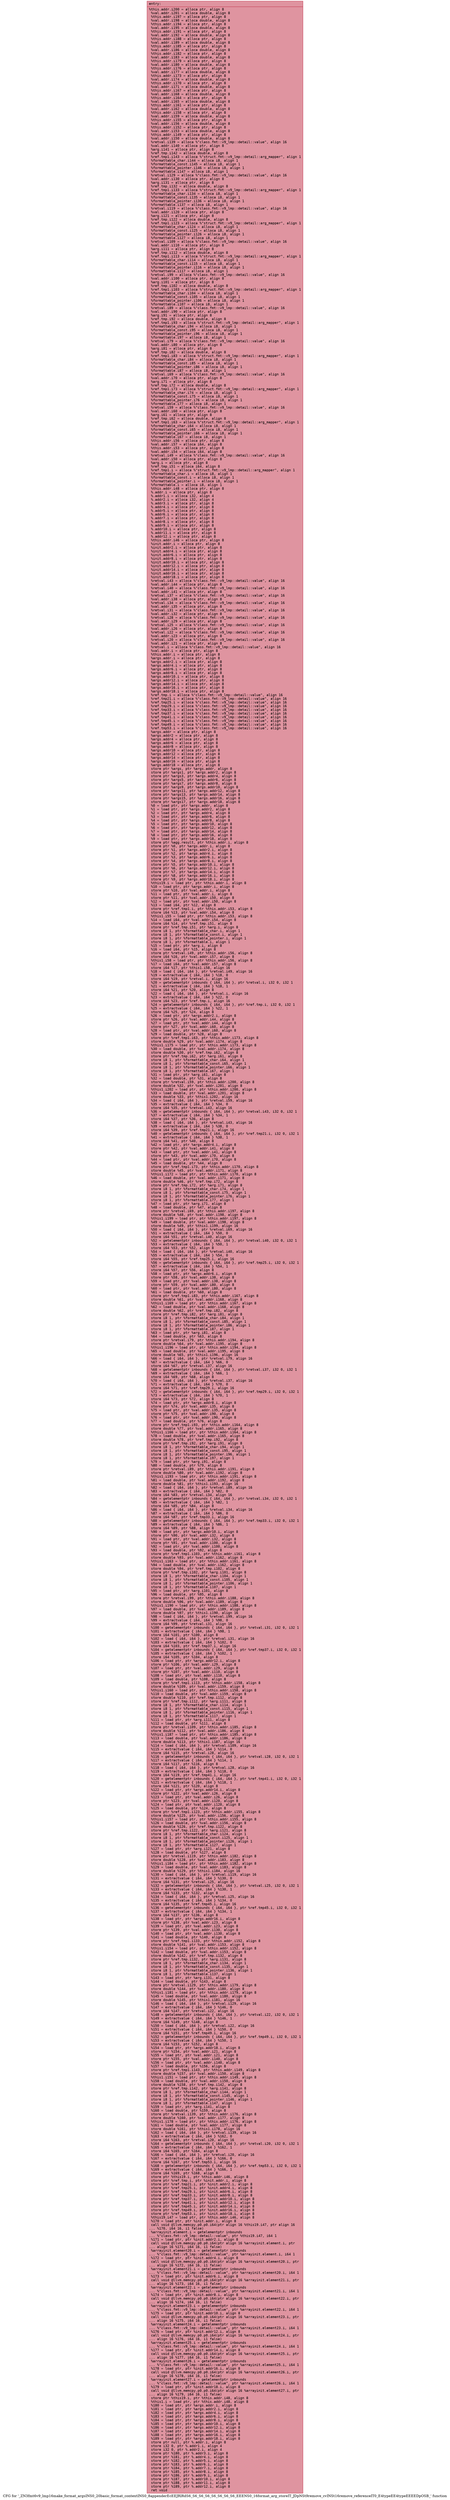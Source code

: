 digraph "CFG for '_ZN3fmt6v9_lmp16make_format_argsINS0_20basic_format_contextINS0_8appenderEcEEJRlRdS6_S6_S6_S6_S6_S6_S6_S6_EEENS0_16format_arg_storeIT_JDpNSt9remove_cvINSt16remove_referenceIT0_E4typeEE4typeEEEEDpOSB_' function" {
	label="CFG for '_ZN3fmt6v9_lmp16make_format_argsINS0_20basic_format_contextINS0_8appenderEcEEJRlRdS6_S6_S6_S6_S6_S6_S6_S6_EEENS0_16format_arg_storeIT_JDpNSt9remove_cvINSt16remove_referenceIT0_E4typeEE4typeEEEEDpOSB_' function";

	Node0x55c2b67b36b0 [shape=record,color="#b70d28ff", style=filled, fillcolor="#b70d2870" fontname="Courier",label="{entry:\l|  %this.addr.i200 = alloca ptr, align 8\l  %val.addr.i201 = alloca double, align 8\l  %this.addr.i197 = alloca ptr, align 8\l  %val.addr.i198 = alloca double, align 8\l  %this.addr.i194 = alloca ptr, align 8\l  %val.addr.i195 = alloca double, align 8\l  %this.addr.i191 = alloca ptr, align 8\l  %val.addr.i192 = alloca double, align 8\l  %this.addr.i188 = alloca ptr, align 8\l  %val.addr.i189 = alloca double, align 8\l  %this.addr.i185 = alloca ptr, align 8\l  %val.addr.i186 = alloca double, align 8\l  %this.addr.i182 = alloca ptr, align 8\l  %val.addr.i183 = alloca double, align 8\l  %this.addr.i179 = alloca ptr, align 8\l  %val.addr.i180 = alloca double, align 8\l  %this.addr.i176 = alloca ptr, align 8\l  %val.addr.i177 = alloca double, align 8\l  %this.addr.i173 = alloca ptr, align 8\l  %val.addr.i174 = alloca double, align 8\l  %this.addr.i170 = alloca ptr, align 8\l  %val.addr.i171 = alloca double, align 8\l  %this.addr.i167 = alloca ptr, align 8\l  %val.addr.i168 = alloca double, align 8\l  %this.addr.i164 = alloca ptr, align 8\l  %val.addr.i165 = alloca double, align 8\l  %this.addr.i161 = alloca ptr, align 8\l  %val.addr.i162 = alloca double, align 8\l  %this.addr.i158 = alloca ptr, align 8\l  %val.addr.i159 = alloca double, align 8\l  %this.addr.i155 = alloca ptr, align 8\l  %val.addr.i156 = alloca double, align 8\l  %this.addr.i152 = alloca ptr, align 8\l  %val.addr.i153 = alloca double, align 8\l  %this.addr.i149 = alloca ptr, align 8\l  %val.addr.i150 = alloca double, align 8\l  %retval.i139 = alloca %\"class.fmt::v9_lmp::detail::value\", align 16\l  %val.addr.i140 = alloca ptr, align 8\l  %arg.i141 = alloca ptr, align 8\l  %ref.tmp.i142 = alloca double, align 8\l  %ref.tmp1.i143 = alloca %\"struct.fmt::v9_lmp::detail::arg_mapper\", align 1\l  %formattable_char.i144 = alloca i8, align 1\l  %formattable_const.i145 = alloca i8, align 1\l  %formattable_pointer.i146 = alloca i8, align 1\l  %formattable.i147 = alloca i8, align 1\l  %retval.i129 = alloca %\"class.fmt::v9_lmp::detail::value\", align 16\l  %val.addr.i130 = alloca ptr, align 8\l  %arg.i131 = alloca ptr, align 8\l  %ref.tmp.i132 = alloca double, align 8\l  %ref.tmp1.i133 = alloca %\"struct.fmt::v9_lmp::detail::arg_mapper\", align 1\l  %formattable_char.i134 = alloca i8, align 1\l  %formattable_const.i135 = alloca i8, align 1\l  %formattable_pointer.i136 = alloca i8, align 1\l  %formattable.i137 = alloca i8, align 1\l  %retval.i119 = alloca %\"class.fmt::v9_lmp::detail::value\", align 16\l  %val.addr.i120 = alloca ptr, align 8\l  %arg.i121 = alloca ptr, align 8\l  %ref.tmp.i122 = alloca double, align 8\l  %ref.tmp1.i123 = alloca %\"struct.fmt::v9_lmp::detail::arg_mapper\", align 1\l  %formattable_char.i124 = alloca i8, align 1\l  %formattable_const.i125 = alloca i8, align 1\l  %formattable_pointer.i126 = alloca i8, align 1\l  %formattable.i127 = alloca i8, align 1\l  %retval.i109 = alloca %\"class.fmt::v9_lmp::detail::value\", align 16\l  %val.addr.i110 = alloca ptr, align 8\l  %arg.i111 = alloca ptr, align 8\l  %ref.tmp.i112 = alloca double, align 8\l  %ref.tmp1.i113 = alloca %\"struct.fmt::v9_lmp::detail::arg_mapper\", align 1\l  %formattable_char.i114 = alloca i8, align 1\l  %formattable_const.i115 = alloca i8, align 1\l  %formattable_pointer.i116 = alloca i8, align 1\l  %formattable.i117 = alloca i8, align 1\l  %retval.i99 = alloca %\"class.fmt::v9_lmp::detail::value\", align 16\l  %val.addr.i100 = alloca ptr, align 8\l  %arg.i101 = alloca ptr, align 8\l  %ref.tmp.i102 = alloca double, align 8\l  %ref.tmp1.i103 = alloca %\"struct.fmt::v9_lmp::detail::arg_mapper\", align 1\l  %formattable_char.i104 = alloca i8, align 1\l  %formattable_const.i105 = alloca i8, align 1\l  %formattable_pointer.i106 = alloca i8, align 1\l  %formattable.i107 = alloca i8, align 1\l  %retval.i89 = alloca %\"class.fmt::v9_lmp::detail::value\", align 16\l  %val.addr.i90 = alloca ptr, align 8\l  %arg.i91 = alloca ptr, align 8\l  %ref.tmp.i92 = alloca double, align 8\l  %ref.tmp1.i93 = alloca %\"struct.fmt::v9_lmp::detail::arg_mapper\", align 1\l  %formattable_char.i94 = alloca i8, align 1\l  %formattable_const.i95 = alloca i8, align 1\l  %formattable_pointer.i96 = alloca i8, align 1\l  %formattable.i97 = alloca i8, align 1\l  %retval.i79 = alloca %\"class.fmt::v9_lmp::detail::value\", align 16\l  %val.addr.i80 = alloca ptr, align 8\l  %arg.i81 = alloca ptr, align 8\l  %ref.tmp.i82 = alloca double, align 8\l  %ref.tmp1.i83 = alloca %\"struct.fmt::v9_lmp::detail::arg_mapper\", align 1\l  %formattable_char.i84 = alloca i8, align 1\l  %formattable_const.i85 = alloca i8, align 1\l  %formattable_pointer.i86 = alloca i8, align 1\l  %formattable.i87 = alloca i8, align 1\l  %retval.i69 = alloca %\"class.fmt::v9_lmp::detail::value\", align 16\l  %val.addr.i70 = alloca ptr, align 8\l  %arg.i71 = alloca ptr, align 8\l  %ref.tmp.i72 = alloca double, align 8\l  %ref.tmp1.i73 = alloca %\"struct.fmt::v9_lmp::detail::arg_mapper\", align 1\l  %formattable_char.i74 = alloca i8, align 1\l  %formattable_const.i75 = alloca i8, align 1\l  %formattable_pointer.i76 = alloca i8, align 1\l  %formattable.i77 = alloca i8, align 1\l  %retval.i59 = alloca %\"class.fmt::v9_lmp::detail::value\", align 16\l  %val.addr.i60 = alloca ptr, align 8\l  %arg.i61 = alloca ptr, align 8\l  %ref.tmp.i62 = alloca double, align 8\l  %ref.tmp1.i63 = alloca %\"struct.fmt::v9_lmp::detail::arg_mapper\", align 1\l  %formattable_char.i64 = alloca i8, align 1\l  %formattable_const.i65 = alloca i8, align 1\l  %formattable_pointer.i66 = alloca i8, align 1\l  %formattable.i67 = alloca i8, align 1\l  %this.addr.i56 = alloca ptr, align 8\l  %val.addr.i57 = alloca i64, align 8\l  %this.addr.i53 = alloca ptr, align 8\l  %val.addr.i54 = alloca i64, align 8\l  %retval.i49 = alloca %\"class.fmt::v9_lmp::detail::value\", align 16\l  %val.addr.i50 = alloca ptr, align 8\l  %arg.i = alloca ptr, align 8\l  %ref.tmp.i51 = alloca i64, align 8\l  %ref.tmp1.i = alloca %\"struct.fmt::v9_lmp::detail::arg_mapper\", align 1\l  %formattable_char.i = alloca i8, align 1\l  %formattable_const.i = alloca i8, align 1\l  %formattable_pointer.i = alloca i8, align 1\l  %formattable.i = alloca i8, align 1\l  %this.addr.i48 = alloca ptr, align 8\l  %.addr.i = alloca ptr, align 8\l  %.addr1.i = alloca i32, align 4\l  %.addr2.i = alloca i32, align 4\l  %.addr3.i = alloca ptr, align 8\l  %.addr4.i = alloca ptr, align 8\l  %.addr5.i = alloca ptr, align 8\l  %.addr6.i = alloca ptr, align 8\l  %.addr7.i = alloca ptr, align 8\l  %.addr8.i = alloca ptr, align 8\l  %.addr9.i = alloca ptr, align 8\l  %.addr10.i = alloca ptr, align 8\l  %.addr11.i = alloca ptr, align 8\l  %.addr12.i = alloca ptr, align 8\l  %this.addr.i46 = alloca ptr, align 8\l  %init.addr.i = alloca ptr, align 8\l  %init.addr2.i = alloca ptr, align 8\l  %init.addr4.i = alloca ptr, align 8\l  %init.addr6.i = alloca ptr, align 8\l  %init.addr8.i = alloca ptr, align 8\l  %init.addr10.i = alloca ptr, align 8\l  %init.addr12.i = alloca ptr, align 8\l  %init.addr14.i = alloca ptr, align 8\l  %init.addr16.i = alloca ptr, align 8\l  %init.addr18.i = alloca ptr, align 8\l  %retval.i43 = alloca %\"class.fmt::v9_lmp::detail::value\", align 16\l  %val.addr.i44 = alloca ptr, align 8\l  %retval.i40 = alloca %\"class.fmt::v9_lmp::detail::value\", align 16\l  %val.addr.i41 = alloca ptr, align 8\l  %retval.i37 = alloca %\"class.fmt::v9_lmp::detail::value\", align 16\l  %val.addr.i38 = alloca ptr, align 8\l  %retval.i34 = alloca %\"class.fmt::v9_lmp::detail::value\", align 16\l  %val.addr.i35 = alloca ptr, align 8\l  %retval.i31 = alloca %\"class.fmt::v9_lmp::detail::value\", align 16\l  %val.addr.i32 = alloca ptr, align 8\l  %retval.i28 = alloca %\"class.fmt::v9_lmp::detail::value\", align 16\l  %val.addr.i29 = alloca ptr, align 8\l  %retval.i25 = alloca %\"class.fmt::v9_lmp::detail::value\", align 16\l  %val.addr.i26 = alloca ptr, align 8\l  %retval.i22 = alloca %\"class.fmt::v9_lmp::detail::value\", align 16\l  %val.addr.i23 = alloca ptr, align 8\l  %retval.i20 = alloca %\"class.fmt::v9_lmp::detail::value\", align 16\l  %val.addr.i21 = alloca ptr, align 8\l  %retval.i = alloca %\"class.fmt::v9_lmp::detail::value\", align 16\l  %val.addr.i = alloca ptr, align 8\l  %this.addr.i = alloca ptr, align 8\l  %args.addr.i = alloca ptr, align 8\l  %args.addr2.i = alloca ptr, align 8\l  %args.addr4.i = alloca ptr, align 8\l  %args.addr6.i = alloca ptr, align 8\l  %args.addr8.i = alloca ptr, align 8\l  %args.addr10.i = alloca ptr, align 8\l  %args.addr12.i = alloca ptr, align 8\l  %args.addr14.i = alloca ptr, align 8\l  %args.addr16.i = alloca ptr, align 8\l  %args.addr18.i = alloca ptr, align 8\l  %ref.tmp.i = alloca %\"class.fmt::v9_lmp::detail::value\", align 16\l  %ref.tmp21.i = alloca %\"class.fmt::v9_lmp::detail::value\", align 16\l  %ref.tmp25.i = alloca %\"class.fmt::v9_lmp::detail::value\", align 16\l  %ref.tmp29.i = alloca %\"class.fmt::v9_lmp::detail::value\", align 16\l  %ref.tmp33.i = alloca %\"class.fmt::v9_lmp::detail::value\", align 16\l  %ref.tmp37.i = alloca %\"class.fmt::v9_lmp::detail::value\", align 16\l  %ref.tmp41.i = alloca %\"class.fmt::v9_lmp::detail::value\", align 16\l  %ref.tmp45.i = alloca %\"class.fmt::v9_lmp::detail::value\", align 16\l  %ref.tmp49.i = alloca %\"class.fmt::v9_lmp::detail::value\", align 16\l  %ref.tmp53.i = alloca %\"class.fmt::v9_lmp::detail::value\", align 16\l  %args.addr = alloca ptr, align 8\l  %args.addr2 = alloca ptr, align 8\l  %args.addr4 = alloca ptr, align 8\l  %args.addr6 = alloca ptr, align 8\l  %args.addr8 = alloca ptr, align 8\l  %args.addr10 = alloca ptr, align 8\l  %args.addr12 = alloca ptr, align 8\l  %args.addr14 = alloca ptr, align 8\l  %args.addr16 = alloca ptr, align 8\l  %args.addr18 = alloca ptr, align 8\l  store ptr %args, ptr %args.addr, align 8\l  store ptr %args1, ptr %args.addr2, align 8\l  store ptr %args3, ptr %args.addr4, align 8\l  store ptr %args5, ptr %args.addr6, align 8\l  store ptr %args7, ptr %args.addr8, align 8\l  store ptr %args9, ptr %args.addr10, align 8\l  store ptr %args11, ptr %args.addr12, align 8\l  store ptr %args13, ptr %args.addr14, align 8\l  store ptr %args15, ptr %args.addr16, align 8\l  store ptr %args17, ptr %args.addr18, align 8\l  %0 = load ptr, ptr %args.addr, align 8\l  %1 = load ptr, ptr %args.addr2, align 8\l  %2 = load ptr, ptr %args.addr4, align 8\l  %3 = load ptr, ptr %args.addr6, align 8\l  %4 = load ptr, ptr %args.addr8, align 8\l  %5 = load ptr, ptr %args.addr10, align 8\l  %6 = load ptr, ptr %args.addr12, align 8\l  %7 = load ptr, ptr %args.addr14, align 8\l  %8 = load ptr, ptr %args.addr16, align 8\l  %9 = load ptr, ptr %args.addr18, align 8\l  store ptr %agg.result, ptr %this.addr.i, align 8\l  store ptr %0, ptr %args.addr.i, align 8\l  store ptr %1, ptr %args.addr2.i, align 8\l  store ptr %2, ptr %args.addr4.i, align 8\l  store ptr %3, ptr %args.addr6.i, align 8\l  store ptr %4, ptr %args.addr8.i, align 8\l  store ptr %5, ptr %args.addr10.i, align 8\l  store ptr %6, ptr %args.addr12.i, align 8\l  store ptr %7, ptr %args.addr14.i, align 8\l  store ptr %8, ptr %args.addr16.i, align 8\l  store ptr %9, ptr %args.addr18.i, align 8\l  %this19.i = load ptr, ptr %this.addr.i, align 8\l  %10 = load ptr, ptr %args.addr.i, align 8\l  store ptr %10, ptr %val.addr.i, align 8\l  %11 = load ptr, ptr %val.addr.i, align 8\l  store ptr %11, ptr %val.addr.i50, align 8\l  %12 = load ptr, ptr %val.addr.i50, align 8\l  %13 = load i64, ptr %12, align 8\l  store ptr %ref.tmp1.i, ptr %this.addr.i53, align 8\l  store i64 %13, ptr %val.addr.i54, align 8\l  %this1.i55 = load ptr, ptr %this.addr.i53, align 8\l  %14 = load i64, ptr %val.addr.i54, align 8\l  store i64 %14, ptr %ref.tmp.i51, align 8\l  store ptr %ref.tmp.i51, ptr %arg.i, align 8\l  store i8 1, ptr %formattable_char.i, align 1\l  store i8 1, ptr %formattable_const.i, align 1\l  store i8 1, ptr %formattable_pointer.i, align 1\l  store i8 1, ptr %formattable.i, align 1\l  %15 = load ptr, ptr %arg.i, align 8\l  %16 = load i64, ptr %15, align 8\l  store ptr %retval.i49, ptr %this.addr.i56, align 8\l  store i64 %16, ptr %val.addr.i57, align 8\l  %this1.i58 = load ptr, ptr %this.addr.i56, align 8\l  %17 = load i64, ptr %val.addr.i57, align 8\l  store i64 %17, ptr %this1.i58, align 16\l  %18 = load \{ i64, i64 \}, ptr %retval.i49, align 16\l  %19 = extractvalue \{ i64, i64 \} %18, 0\l  store i64 %19, ptr %retval.i, align 16\l  %20 = getelementptr inbounds \{ i64, i64 \}, ptr %retval.i, i32 0, i32 1\l  %21 = extractvalue \{ i64, i64 \} %18, 1\l  store i64 %21, ptr %20, align 8\l  %22 = load \{ i64, i64 \}, ptr %retval.i, align 16\l  %23 = extractvalue \{ i64, i64 \} %22, 0\l  store i64 %23, ptr %ref.tmp.i, align 16\l  %24 = getelementptr inbounds \{ i64, i64 \}, ptr %ref.tmp.i, i32 0, i32 1\l  %25 = extractvalue \{ i64, i64 \} %22, 1\l  store i64 %25, ptr %24, align 8\l  %26 = load ptr, ptr %args.addr2.i, align 8\l  store ptr %26, ptr %val.addr.i44, align 8\l  %27 = load ptr, ptr %val.addr.i44, align 8\l  store ptr %27, ptr %val.addr.i60, align 8\l  %28 = load ptr, ptr %val.addr.i60, align 8\l  %29 = load double, ptr %28, align 8\l  store ptr %ref.tmp1.i63, ptr %this.addr.i173, align 8\l  store double %29, ptr %val.addr.i174, align 8\l  %this1.i175 = load ptr, ptr %this.addr.i173, align 8\l  %30 = load double, ptr %val.addr.i174, align 8\l  store double %30, ptr %ref.tmp.i62, align 8\l  store ptr %ref.tmp.i62, ptr %arg.i61, align 8\l  store i8 1, ptr %formattable_char.i64, align 1\l  store i8 1, ptr %formattable_const.i65, align 1\l  store i8 1, ptr %formattable_pointer.i66, align 1\l  store i8 1, ptr %formattable.i67, align 1\l  %31 = load ptr, ptr %arg.i61, align 8\l  %32 = load double, ptr %31, align 8\l  store ptr %retval.i59, ptr %this.addr.i200, align 8\l  store double %32, ptr %val.addr.i201, align 8\l  %this1.i202 = load ptr, ptr %this.addr.i200, align 8\l  %33 = load double, ptr %val.addr.i201, align 8\l  store double %33, ptr %this1.i202, align 16\l  %34 = load \{ i64, i64 \}, ptr %retval.i59, align 16\l  %35 = extractvalue \{ i64, i64 \} %34, 0\l  store i64 %35, ptr %retval.i43, align 16\l  %36 = getelementptr inbounds \{ i64, i64 \}, ptr %retval.i43, i32 0, i32 1\l  %37 = extractvalue \{ i64, i64 \} %34, 1\l  store i64 %37, ptr %36, align 8\l  %38 = load \{ i64, i64 \}, ptr %retval.i43, align 16\l  %39 = extractvalue \{ i64, i64 \} %38, 0\l  store i64 %39, ptr %ref.tmp21.i, align 16\l  %40 = getelementptr inbounds \{ i64, i64 \}, ptr %ref.tmp21.i, i32 0, i32 1\l  %41 = extractvalue \{ i64, i64 \} %38, 1\l  store i64 %41, ptr %40, align 8\l  %42 = load ptr, ptr %args.addr4.i, align 8\l  store ptr %42, ptr %val.addr.i41, align 8\l  %43 = load ptr, ptr %val.addr.i41, align 8\l  store ptr %43, ptr %val.addr.i70, align 8\l  %44 = load ptr, ptr %val.addr.i70, align 8\l  %45 = load double, ptr %44, align 8\l  store ptr %ref.tmp1.i73, ptr %this.addr.i170, align 8\l  store double %45, ptr %val.addr.i171, align 8\l  %this1.i172 = load ptr, ptr %this.addr.i170, align 8\l  %46 = load double, ptr %val.addr.i171, align 8\l  store double %46, ptr %ref.tmp.i72, align 8\l  store ptr %ref.tmp.i72, ptr %arg.i71, align 8\l  store i8 1, ptr %formattable_char.i74, align 1\l  store i8 1, ptr %formattable_const.i75, align 1\l  store i8 1, ptr %formattable_pointer.i76, align 1\l  store i8 1, ptr %formattable.i77, align 1\l  %47 = load ptr, ptr %arg.i71, align 8\l  %48 = load double, ptr %47, align 8\l  store ptr %retval.i69, ptr %this.addr.i197, align 8\l  store double %48, ptr %val.addr.i198, align 8\l  %this1.i199 = load ptr, ptr %this.addr.i197, align 8\l  %49 = load double, ptr %val.addr.i198, align 8\l  store double %49, ptr %this1.i199, align 16\l  %50 = load \{ i64, i64 \}, ptr %retval.i69, align 16\l  %51 = extractvalue \{ i64, i64 \} %50, 0\l  store i64 %51, ptr %retval.i40, align 16\l  %52 = getelementptr inbounds \{ i64, i64 \}, ptr %retval.i40, i32 0, i32 1\l  %53 = extractvalue \{ i64, i64 \} %50, 1\l  store i64 %53, ptr %52, align 8\l  %54 = load \{ i64, i64 \}, ptr %retval.i40, align 16\l  %55 = extractvalue \{ i64, i64 \} %54, 0\l  store i64 %55, ptr %ref.tmp25.i, align 16\l  %56 = getelementptr inbounds \{ i64, i64 \}, ptr %ref.tmp25.i, i32 0, i32 1\l  %57 = extractvalue \{ i64, i64 \} %54, 1\l  store i64 %57, ptr %56, align 8\l  %58 = load ptr, ptr %args.addr6.i, align 8\l  store ptr %58, ptr %val.addr.i38, align 8\l  %59 = load ptr, ptr %val.addr.i38, align 8\l  store ptr %59, ptr %val.addr.i80, align 8\l  %60 = load ptr, ptr %val.addr.i80, align 8\l  %61 = load double, ptr %60, align 8\l  store ptr %ref.tmp1.i83, ptr %this.addr.i167, align 8\l  store double %61, ptr %val.addr.i168, align 8\l  %this1.i169 = load ptr, ptr %this.addr.i167, align 8\l  %62 = load double, ptr %val.addr.i168, align 8\l  store double %62, ptr %ref.tmp.i82, align 8\l  store ptr %ref.tmp.i82, ptr %arg.i81, align 8\l  store i8 1, ptr %formattable_char.i84, align 1\l  store i8 1, ptr %formattable_const.i85, align 1\l  store i8 1, ptr %formattable_pointer.i86, align 1\l  store i8 1, ptr %formattable.i87, align 1\l  %63 = load ptr, ptr %arg.i81, align 8\l  %64 = load double, ptr %63, align 8\l  store ptr %retval.i79, ptr %this.addr.i194, align 8\l  store double %64, ptr %val.addr.i195, align 8\l  %this1.i196 = load ptr, ptr %this.addr.i194, align 8\l  %65 = load double, ptr %val.addr.i195, align 8\l  store double %65, ptr %this1.i196, align 16\l  %66 = load \{ i64, i64 \}, ptr %retval.i79, align 16\l  %67 = extractvalue \{ i64, i64 \} %66, 0\l  store i64 %67, ptr %retval.i37, align 16\l  %68 = getelementptr inbounds \{ i64, i64 \}, ptr %retval.i37, i32 0, i32 1\l  %69 = extractvalue \{ i64, i64 \} %66, 1\l  store i64 %69, ptr %68, align 8\l  %70 = load \{ i64, i64 \}, ptr %retval.i37, align 16\l  %71 = extractvalue \{ i64, i64 \} %70, 0\l  store i64 %71, ptr %ref.tmp29.i, align 16\l  %72 = getelementptr inbounds \{ i64, i64 \}, ptr %ref.tmp29.i, i32 0, i32 1\l  %73 = extractvalue \{ i64, i64 \} %70, 1\l  store i64 %73, ptr %72, align 8\l  %74 = load ptr, ptr %args.addr8.i, align 8\l  store ptr %74, ptr %val.addr.i35, align 8\l  %75 = load ptr, ptr %val.addr.i35, align 8\l  store ptr %75, ptr %val.addr.i90, align 8\l  %76 = load ptr, ptr %val.addr.i90, align 8\l  %77 = load double, ptr %76, align 8\l  store ptr %ref.tmp1.i93, ptr %this.addr.i164, align 8\l  store double %77, ptr %val.addr.i165, align 8\l  %this1.i166 = load ptr, ptr %this.addr.i164, align 8\l  %78 = load double, ptr %val.addr.i165, align 8\l  store double %78, ptr %ref.tmp.i92, align 8\l  store ptr %ref.tmp.i92, ptr %arg.i91, align 8\l  store i8 1, ptr %formattable_char.i94, align 1\l  store i8 1, ptr %formattable_const.i95, align 1\l  store i8 1, ptr %formattable_pointer.i96, align 1\l  store i8 1, ptr %formattable.i97, align 1\l  %79 = load ptr, ptr %arg.i91, align 8\l  %80 = load double, ptr %79, align 8\l  store ptr %retval.i89, ptr %this.addr.i191, align 8\l  store double %80, ptr %val.addr.i192, align 8\l  %this1.i193 = load ptr, ptr %this.addr.i191, align 8\l  %81 = load double, ptr %val.addr.i192, align 8\l  store double %81, ptr %this1.i193, align 16\l  %82 = load \{ i64, i64 \}, ptr %retval.i89, align 16\l  %83 = extractvalue \{ i64, i64 \} %82, 0\l  store i64 %83, ptr %retval.i34, align 16\l  %84 = getelementptr inbounds \{ i64, i64 \}, ptr %retval.i34, i32 0, i32 1\l  %85 = extractvalue \{ i64, i64 \} %82, 1\l  store i64 %85, ptr %84, align 8\l  %86 = load \{ i64, i64 \}, ptr %retval.i34, align 16\l  %87 = extractvalue \{ i64, i64 \} %86, 0\l  store i64 %87, ptr %ref.tmp33.i, align 16\l  %88 = getelementptr inbounds \{ i64, i64 \}, ptr %ref.tmp33.i, i32 0, i32 1\l  %89 = extractvalue \{ i64, i64 \} %86, 1\l  store i64 %89, ptr %88, align 8\l  %90 = load ptr, ptr %args.addr10.i, align 8\l  store ptr %90, ptr %val.addr.i32, align 8\l  %91 = load ptr, ptr %val.addr.i32, align 8\l  store ptr %91, ptr %val.addr.i100, align 8\l  %92 = load ptr, ptr %val.addr.i100, align 8\l  %93 = load double, ptr %92, align 8\l  store ptr %ref.tmp1.i103, ptr %this.addr.i161, align 8\l  store double %93, ptr %val.addr.i162, align 8\l  %this1.i163 = load ptr, ptr %this.addr.i161, align 8\l  %94 = load double, ptr %val.addr.i162, align 8\l  store double %94, ptr %ref.tmp.i102, align 8\l  store ptr %ref.tmp.i102, ptr %arg.i101, align 8\l  store i8 1, ptr %formattable_char.i104, align 1\l  store i8 1, ptr %formattable_const.i105, align 1\l  store i8 1, ptr %formattable_pointer.i106, align 1\l  store i8 1, ptr %formattable.i107, align 1\l  %95 = load ptr, ptr %arg.i101, align 8\l  %96 = load double, ptr %95, align 8\l  store ptr %retval.i99, ptr %this.addr.i188, align 8\l  store double %96, ptr %val.addr.i189, align 8\l  %this1.i190 = load ptr, ptr %this.addr.i188, align 8\l  %97 = load double, ptr %val.addr.i189, align 8\l  store double %97, ptr %this1.i190, align 16\l  %98 = load \{ i64, i64 \}, ptr %retval.i99, align 16\l  %99 = extractvalue \{ i64, i64 \} %98, 0\l  store i64 %99, ptr %retval.i31, align 16\l  %100 = getelementptr inbounds \{ i64, i64 \}, ptr %retval.i31, i32 0, i32 1\l  %101 = extractvalue \{ i64, i64 \} %98, 1\l  store i64 %101, ptr %100, align 8\l  %102 = load \{ i64, i64 \}, ptr %retval.i31, align 16\l  %103 = extractvalue \{ i64, i64 \} %102, 0\l  store i64 %103, ptr %ref.tmp37.i, align 16\l  %104 = getelementptr inbounds \{ i64, i64 \}, ptr %ref.tmp37.i, i32 0, i32 1\l  %105 = extractvalue \{ i64, i64 \} %102, 1\l  store i64 %105, ptr %104, align 8\l  %106 = load ptr, ptr %args.addr12.i, align 8\l  store ptr %106, ptr %val.addr.i29, align 8\l  %107 = load ptr, ptr %val.addr.i29, align 8\l  store ptr %107, ptr %val.addr.i110, align 8\l  %108 = load ptr, ptr %val.addr.i110, align 8\l  %109 = load double, ptr %108, align 8\l  store ptr %ref.tmp1.i113, ptr %this.addr.i158, align 8\l  store double %109, ptr %val.addr.i159, align 8\l  %this1.i160 = load ptr, ptr %this.addr.i158, align 8\l  %110 = load double, ptr %val.addr.i159, align 8\l  store double %110, ptr %ref.tmp.i112, align 8\l  store ptr %ref.tmp.i112, ptr %arg.i111, align 8\l  store i8 1, ptr %formattable_char.i114, align 1\l  store i8 1, ptr %formattable_const.i115, align 1\l  store i8 1, ptr %formattable_pointer.i116, align 1\l  store i8 1, ptr %formattable.i117, align 1\l  %111 = load ptr, ptr %arg.i111, align 8\l  %112 = load double, ptr %111, align 8\l  store ptr %retval.i109, ptr %this.addr.i185, align 8\l  store double %112, ptr %val.addr.i186, align 8\l  %this1.i187 = load ptr, ptr %this.addr.i185, align 8\l  %113 = load double, ptr %val.addr.i186, align 8\l  store double %113, ptr %this1.i187, align 16\l  %114 = load \{ i64, i64 \}, ptr %retval.i109, align 16\l  %115 = extractvalue \{ i64, i64 \} %114, 0\l  store i64 %115, ptr %retval.i28, align 16\l  %116 = getelementptr inbounds \{ i64, i64 \}, ptr %retval.i28, i32 0, i32 1\l  %117 = extractvalue \{ i64, i64 \} %114, 1\l  store i64 %117, ptr %116, align 8\l  %118 = load \{ i64, i64 \}, ptr %retval.i28, align 16\l  %119 = extractvalue \{ i64, i64 \} %118, 0\l  store i64 %119, ptr %ref.tmp41.i, align 16\l  %120 = getelementptr inbounds \{ i64, i64 \}, ptr %ref.tmp41.i, i32 0, i32 1\l  %121 = extractvalue \{ i64, i64 \} %118, 1\l  store i64 %121, ptr %120, align 8\l  %122 = load ptr, ptr %args.addr14.i, align 8\l  store ptr %122, ptr %val.addr.i26, align 8\l  %123 = load ptr, ptr %val.addr.i26, align 8\l  store ptr %123, ptr %val.addr.i120, align 8\l  %124 = load ptr, ptr %val.addr.i120, align 8\l  %125 = load double, ptr %124, align 8\l  store ptr %ref.tmp1.i123, ptr %this.addr.i155, align 8\l  store double %125, ptr %val.addr.i156, align 8\l  %this1.i157 = load ptr, ptr %this.addr.i155, align 8\l  %126 = load double, ptr %val.addr.i156, align 8\l  store double %126, ptr %ref.tmp.i122, align 8\l  store ptr %ref.tmp.i122, ptr %arg.i121, align 8\l  store i8 1, ptr %formattable_char.i124, align 1\l  store i8 1, ptr %formattable_const.i125, align 1\l  store i8 1, ptr %formattable_pointer.i126, align 1\l  store i8 1, ptr %formattable.i127, align 1\l  %127 = load ptr, ptr %arg.i121, align 8\l  %128 = load double, ptr %127, align 8\l  store ptr %retval.i119, ptr %this.addr.i182, align 8\l  store double %128, ptr %val.addr.i183, align 8\l  %this1.i184 = load ptr, ptr %this.addr.i182, align 8\l  %129 = load double, ptr %val.addr.i183, align 8\l  store double %129, ptr %this1.i184, align 16\l  %130 = load \{ i64, i64 \}, ptr %retval.i119, align 16\l  %131 = extractvalue \{ i64, i64 \} %130, 0\l  store i64 %131, ptr %retval.i25, align 16\l  %132 = getelementptr inbounds \{ i64, i64 \}, ptr %retval.i25, i32 0, i32 1\l  %133 = extractvalue \{ i64, i64 \} %130, 1\l  store i64 %133, ptr %132, align 8\l  %134 = load \{ i64, i64 \}, ptr %retval.i25, align 16\l  %135 = extractvalue \{ i64, i64 \} %134, 0\l  store i64 %135, ptr %ref.tmp45.i, align 16\l  %136 = getelementptr inbounds \{ i64, i64 \}, ptr %ref.tmp45.i, i32 0, i32 1\l  %137 = extractvalue \{ i64, i64 \} %134, 1\l  store i64 %137, ptr %136, align 8\l  %138 = load ptr, ptr %args.addr16.i, align 8\l  store ptr %138, ptr %val.addr.i23, align 8\l  %139 = load ptr, ptr %val.addr.i23, align 8\l  store ptr %139, ptr %val.addr.i130, align 8\l  %140 = load ptr, ptr %val.addr.i130, align 8\l  %141 = load double, ptr %140, align 8\l  store ptr %ref.tmp1.i133, ptr %this.addr.i152, align 8\l  store double %141, ptr %val.addr.i153, align 8\l  %this1.i154 = load ptr, ptr %this.addr.i152, align 8\l  %142 = load double, ptr %val.addr.i153, align 8\l  store double %142, ptr %ref.tmp.i132, align 8\l  store ptr %ref.tmp.i132, ptr %arg.i131, align 8\l  store i8 1, ptr %formattable_char.i134, align 1\l  store i8 1, ptr %formattable_const.i135, align 1\l  store i8 1, ptr %formattable_pointer.i136, align 1\l  store i8 1, ptr %formattable.i137, align 1\l  %143 = load ptr, ptr %arg.i131, align 8\l  %144 = load double, ptr %143, align 8\l  store ptr %retval.i129, ptr %this.addr.i179, align 8\l  store double %144, ptr %val.addr.i180, align 8\l  %this1.i181 = load ptr, ptr %this.addr.i179, align 8\l  %145 = load double, ptr %val.addr.i180, align 8\l  store double %145, ptr %this1.i181, align 16\l  %146 = load \{ i64, i64 \}, ptr %retval.i129, align 16\l  %147 = extractvalue \{ i64, i64 \} %146, 0\l  store i64 %147, ptr %retval.i22, align 16\l  %148 = getelementptr inbounds \{ i64, i64 \}, ptr %retval.i22, i32 0, i32 1\l  %149 = extractvalue \{ i64, i64 \} %146, 1\l  store i64 %149, ptr %148, align 8\l  %150 = load \{ i64, i64 \}, ptr %retval.i22, align 16\l  %151 = extractvalue \{ i64, i64 \} %150, 0\l  store i64 %151, ptr %ref.tmp49.i, align 16\l  %152 = getelementptr inbounds \{ i64, i64 \}, ptr %ref.tmp49.i, i32 0, i32 1\l  %153 = extractvalue \{ i64, i64 \} %150, 1\l  store i64 %153, ptr %152, align 8\l  %154 = load ptr, ptr %args.addr18.i, align 8\l  store ptr %154, ptr %val.addr.i21, align 8\l  %155 = load ptr, ptr %val.addr.i21, align 8\l  store ptr %155, ptr %val.addr.i140, align 8\l  %156 = load ptr, ptr %val.addr.i140, align 8\l  %157 = load double, ptr %156, align 8\l  store ptr %ref.tmp1.i143, ptr %this.addr.i149, align 8\l  store double %157, ptr %val.addr.i150, align 8\l  %this1.i151 = load ptr, ptr %this.addr.i149, align 8\l  %158 = load double, ptr %val.addr.i150, align 8\l  store double %158, ptr %ref.tmp.i142, align 8\l  store ptr %ref.tmp.i142, ptr %arg.i141, align 8\l  store i8 1, ptr %formattable_char.i144, align 1\l  store i8 1, ptr %formattable_const.i145, align 1\l  store i8 1, ptr %formattable_pointer.i146, align 1\l  store i8 1, ptr %formattable.i147, align 1\l  %159 = load ptr, ptr %arg.i141, align 8\l  %160 = load double, ptr %159, align 8\l  store ptr %retval.i139, ptr %this.addr.i176, align 8\l  store double %160, ptr %val.addr.i177, align 8\l  %this1.i178 = load ptr, ptr %this.addr.i176, align 8\l  %161 = load double, ptr %val.addr.i177, align 8\l  store double %161, ptr %this1.i178, align 16\l  %162 = load \{ i64, i64 \}, ptr %retval.i139, align 16\l  %163 = extractvalue \{ i64, i64 \} %162, 0\l  store i64 %163, ptr %retval.i20, align 16\l  %164 = getelementptr inbounds \{ i64, i64 \}, ptr %retval.i20, i32 0, i32 1\l  %165 = extractvalue \{ i64, i64 \} %162, 1\l  store i64 %165, ptr %164, align 8\l  %166 = load \{ i64, i64 \}, ptr %retval.i20, align 16\l  %167 = extractvalue \{ i64, i64 \} %166, 0\l  store i64 %167, ptr %ref.tmp53.i, align 16\l  %168 = getelementptr inbounds \{ i64, i64 \}, ptr %ref.tmp53.i, i32 0, i32 1\l  %169 = extractvalue \{ i64, i64 \} %166, 1\l  store i64 %169, ptr %168, align 8\l  store ptr %this19.i, ptr %this.addr.i46, align 8\l  store ptr %ref.tmp.i, ptr %init.addr.i, align 8\l  store ptr %ref.tmp21.i, ptr %init.addr2.i, align 8\l  store ptr %ref.tmp25.i, ptr %init.addr4.i, align 8\l  store ptr %ref.tmp29.i, ptr %init.addr6.i, align 8\l  store ptr %ref.tmp33.i, ptr %init.addr8.i, align 8\l  store ptr %ref.tmp37.i, ptr %init.addr10.i, align 8\l  store ptr %ref.tmp41.i, ptr %init.addr12.i, align 8\l  store ptr %ref.tmp45.i, ptr %init.addr14.i, align 8\l  store ptr %ref.tmp49.i, ptr %init.addr16.i, align 8\l  store ptr %ref.tmp53.i, ptr %init.addr18.i, align 8\l  %this19.i47 = load ptr, ptr %this.addr.i46, align 8\l  %170 = load ptr, ptr %init.addr.i, align 8\l  call void @llvm.memcpy.p0.p0.i64(ptr align 16 %this19.i47, ptr align 16\l... %170, i64 16, i1 false)\l  %arrayinit.element.i = getelementptr inbounds\l... %\"class.fmt::v9_lmp::detail::value\", ptr %this19.i47, i64 1\l  %171 = load ptr, ptr %init.addr2.i, align 8\l  call void @llvm.memcpy.p0.p0.i64(ptr align 16 %arrayinit.element.i, ptr\l... align 16 %171, i64 16, i1 false)\l  %arrayinit.element20.i = getelementptr inbounds\l... %\"class.fmt::v9_lmp::detail::value\", ptr %arrayinit.element.i, i64 1\l  %172 = load ptr, ptr %init.addr4.i, align 8\l  call void @llvm.memcpy.p0.p0.i64(ptr align 16 %arrayinit.element20.i, ptr\l... align 16 %172, i64 16, i1 false)\l  %arrayinit.element21.i = getelementptr inbounds\l... %\"class.fmt::v9_lmp::detail::value\", ptr %arrayinit.element20.i, i64 1\l  %173 = load ptr, ptr %init.addr6.i, align 8\l  call void @llvm.memcpy.p0.p0.i64(ptr align 16 %arrayinit.element21.i, ptr\l... align 16 %173, i64 16, i1 false)\l  %arrayinit.element22.i = getelementptr inbounds\l... %\"class.fmt::v9_lmp::detail::value\", ptr %arrayinit.element21.i, i64 1\l  %174 = load ptr, ptr %init.addr8.i, align 8\l  call void @llvm.memcpy.p0.p0.i64(ptr align 16 %arrayinit.element22.i, ptr\l... align 16 %174, i64 16, i1 false)\l  %arrayinit.element23.i = getelementptr inbounds\l... %\"class.fmt::v9_lmp::detail::value\", ptr %arrayinit.element22.i, i64 1\l  %175 = load ptr, ptr %init.addr10.i, align 8\l  call void @llvm.memcpy.p0.p0.i64(ptr align 16 %arrayinit.element23.i, ptr\l... align 16 %175, i64 16, i1 false)\l  %arrayinit.element24.i = getelementptr inbounds\l... %\"class.fmt::v9_lmp::detail::value\", ptr %arrayinit.element23.i, i64 1\l  %176 = load ptr, ptr %init.addr12.i, align 8\l  call void @llvm.memcpy.p0.p0.i64(ptr align 16 %arrayinit.element24.i, ptr\l... align 16 %176, i64 16, i1 false)\l  %arrayinit.element25.i = getelementptr inbounds\l... %\"class.fmt::v9_lmp::detail::value\", ptr %arrayinit.element24.i, i64 1\l  %177 = load ptr, ptr %init.addr14.i, align 8\l  call void @llvm.memcpy.p0.p0.i64(ptr align 16 %arrayinit.element25.i, ptr\l... align 16 %177, i64 16, i1 false)\l  %arrayinit.element26.i = getelementptr inbounds\l... %\"class.fmt::v9_lmp::detail::value\", ptr %arrayinit.element25.i, i64 1\l  %178 = load ptr, ptr %init.addr16.i, align 8\l  call void @llvm.memcpy.p0.p0.i64(ptr align 16 %arrayinit.element26.i, ptr\l... align 16 %178, i64 16, i1 false)\l  %arrayinit.element27.i = getelementptr inbounds\l... %\"class.fmt::v9_lmp::detail::value\", ptr %arrayinit.element26.i, i64 1\l  %179 = load ptr, ptr %init.addr18.i, align 8\l  call void @llvm.memcpy.p0.p0.i64(ptr align 16 %arrayinit.element27.i, ptr\l... align 16 %179, i64 16, i1 false)\l  store ptr %this19.i, ptr %this.addr.i48, align 8\l  %this1.i = load ptr, ptr %this.addr.i48, align 8\l  %180 = load ptr, ptr %args.addr.i, align 8\l  %181 = load ptr, ptr %args.addr2.i, align 8\l  %182 = load ptr, ptr %args.addr4.i, align 8\l  %183 = load ptr, ptr %args.addr6.i, align 8\l  %184 = load ptr, ptr %args.addr8.i, align 8\l  %185 = load ptr, ptr %args.addr10.i, align 8\l  %186 = load ptr, ptr %args.addr12.i, align 8\l  %187 = load ptr, ptr %args.addr14.i, align 8\l  %188 = load ptr, ptr %args.addr16.i, align 8\l  %189 = load ptr, ptr %args.addr18.i, align 8\l  store ptr null, ptr %.addr.i, align 8\l  store i32 0, ptr %.addr1.i, align 4\l  store i32 0, ptr %.addr2.i, align 4\l  store ptr %180, ptr %.addr3.i, align 8\l  store ptr %181, ptr %.addr4.i, align 8\l  store ptr %182, ptr %.addr5.i, align 8\l  store ptr %183, ptr %.addr6.i, align 8\l  store ptr %184, ptr %.addr7.i, align 8\l  store ptr %185, ptr %.addr8.i, align 8\l  store ptr %186, ptr %.addr9.i, align 8\l  store ptr %187, ptr %.addr10.i, align 8\l  store ptr %188, ptr %.addr11.i, align 8\l  store ptr %189, ptr %.addr12.i, align 8\l  ret void\l}"];
}
